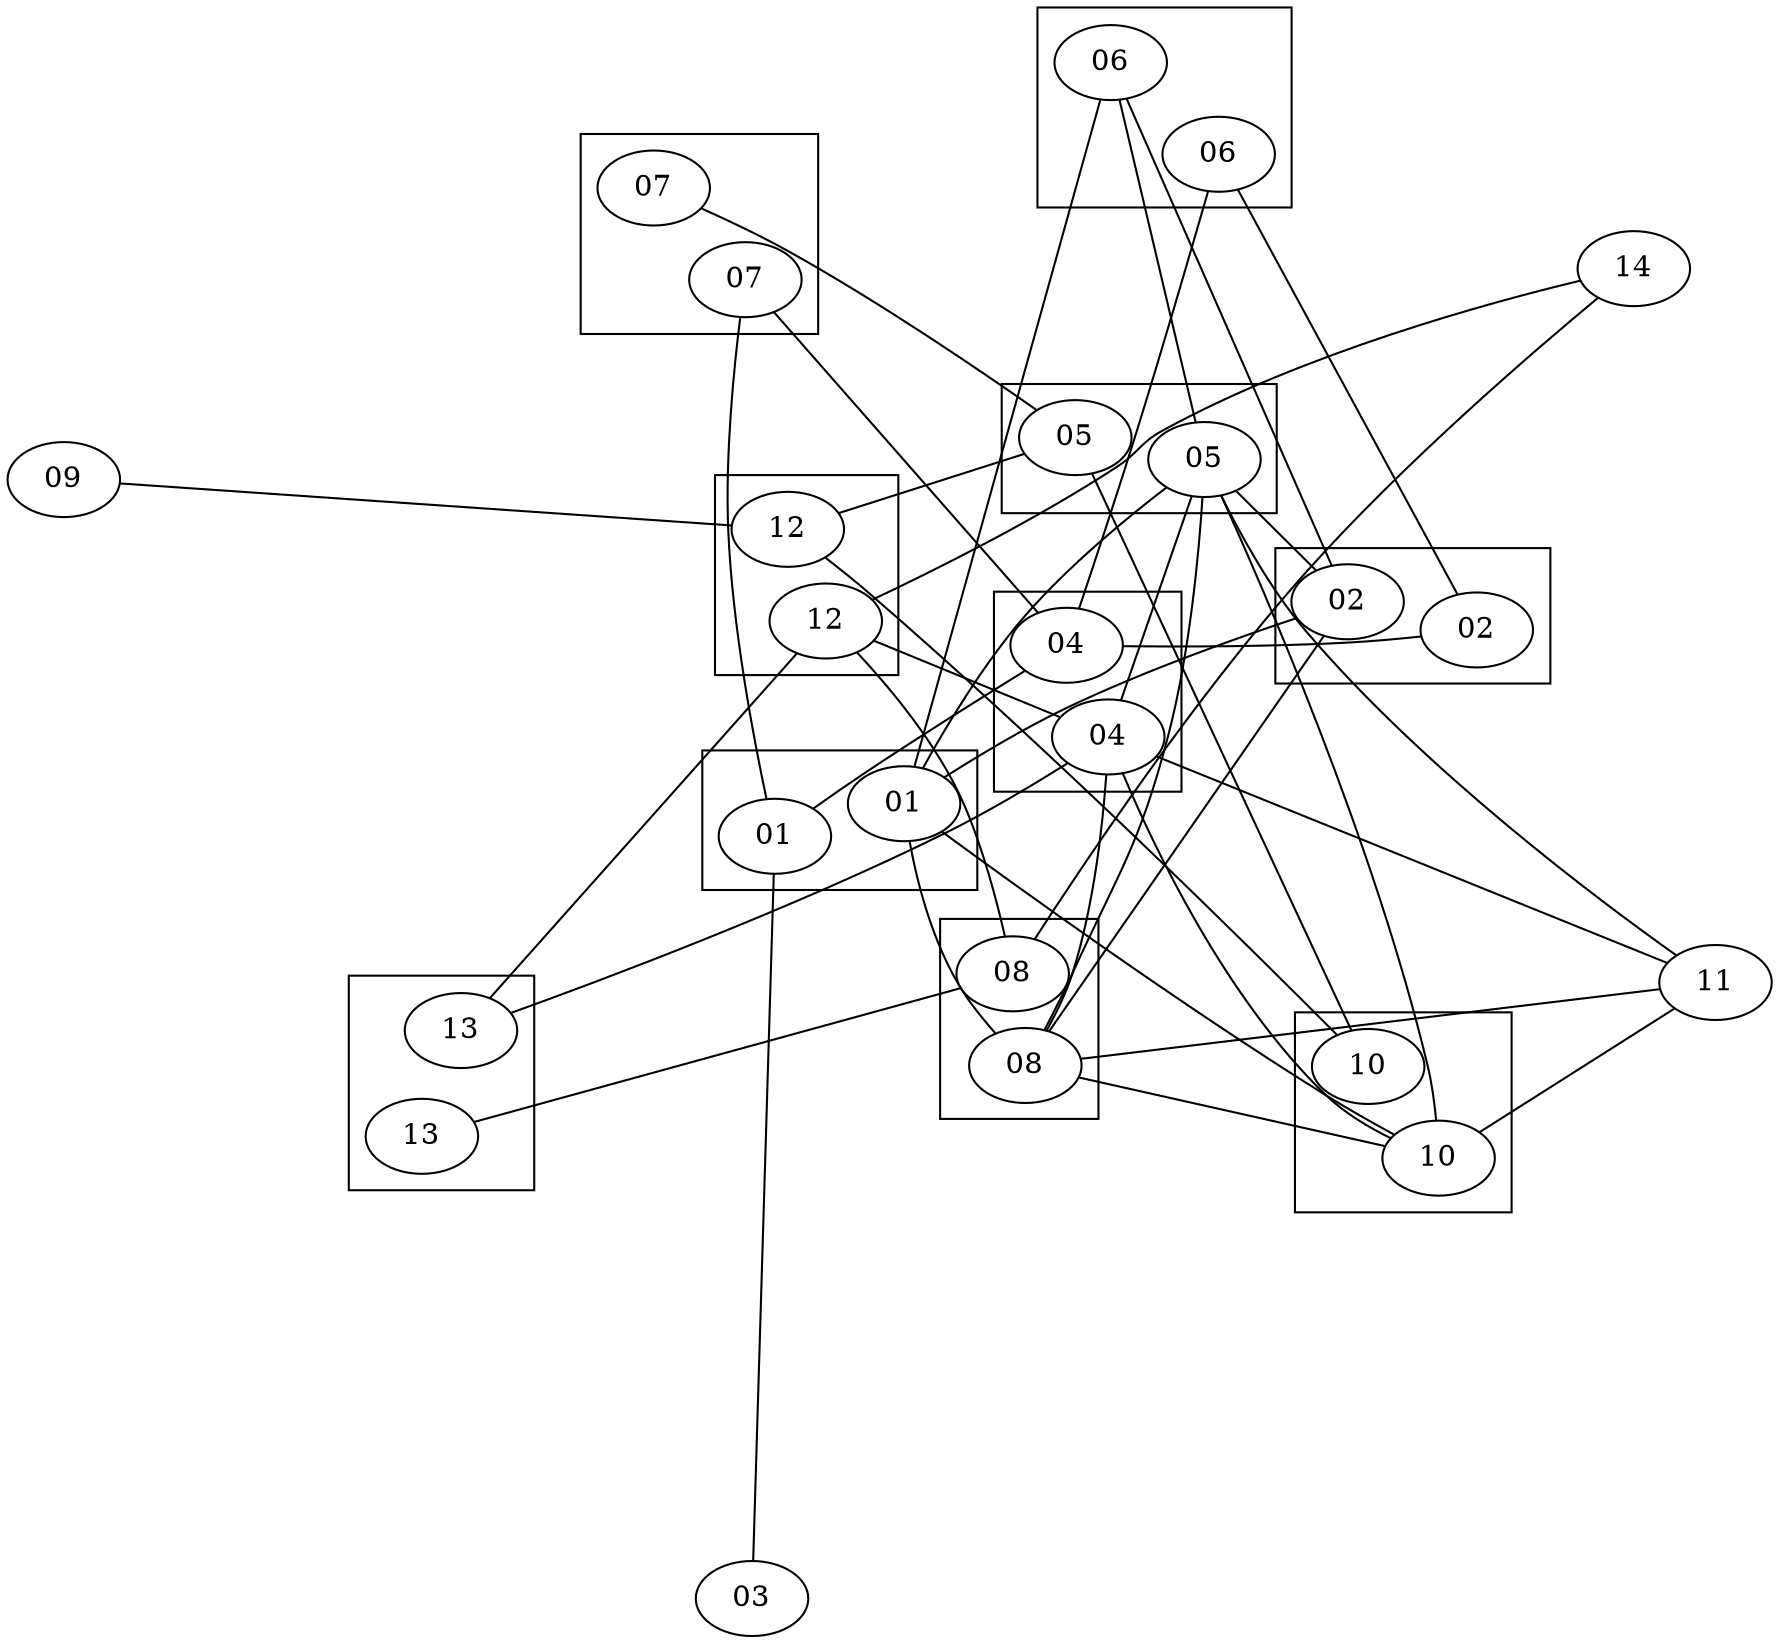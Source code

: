 graph test123 {
  overlap=scale;
  splines=true;
  layout=fdp;

//  layout=neato;
//  mode=KK;
//  model=subset;
//  epsilon=0.001;
//  start=7;

//  layout=fdp;
//  maxiter=100;
//  K=0.5;

  subgraph cluster01 {
  v01x [label="01"];
  v01y [label="01"];
  }
  subgraph cluster02 {
  v02x [label="02"];
  v02y [label="02"];
  }
//  subgraph cluster03 {
  v03x [label="03"];
//  v03y [label="03"];
//  }
  subgraph cluster04 {
  v04x [label="04"];
  v04y [label="04"];
  }
  subgraph cluster05 {
  v05x [label="05"];
  v05y [label="05"];
  }
  subgraph cluster06 {
  v06x [label="06"];
  v06y [label="06"];
  }
  subgraph cluster07 {
  v07x [label="07"];
  v07y [label="07"];
  }
  subgraph cluster08 {
  v08x [label="08"];
  v08y [label="08"];
  }
//  subgraph cluster09 {
  v09x [label="09"];
//  v09y [label="09"];
//  }
  subgraph cluster10 {
  v10x [label="10"];
  v10y [label="10"];
  }
//  subgraph cluster11 {
  v11x [label="11"];
//  v11y [label="11"];
//  }
  subgraph cluster12 {
  v12x [label="12"];
  v12y [label="12"];
  }
  subgraph cluster13 {
  v13x [label="13"];
  v13y [label="13"];
  }
//  subgraph cluster14 {
//  v14x [label="14"];
  v14y [label="14"];
//  }

  v01x -- v02y;
  v01y -- v03x;
  v01y -- v04x;
  v01x -- v05y;
  v01x -- v06x;
  v01y -- v07x;
  v01x -- v08y;
  v01x -- v10y;
  v02x -- v04x;
  v02y -- v05y;
  v02x -- v06y;
  v02y -- v06x;
  v02y -- v08y;
  v04y -- v05y;
  v04x -- v06y;
  v04x -- v07x;
  v04y -- v08y;
  v04y -- v10y;
  v04y -- v11x;
  v04y -- v12y;
  v04y -- v13x;
  v05x -- v10x;
  v05x -- v12x;
  v05x -- v07y;
  v05y -- v06x;
  v05y -- v11x;
  v05y -- v08y;
  v05y -- v10y;
  v08y -- v10y;
  v08y -- v11x;
  v08x -- v12y;
  v08x -- v13y;
  v08x -- v14y;
  v09x -- v12x;
  v10y -- v11x;
  v10x -- v12x;
  v12y -- v13x;
  v12y -- v14y;

}
